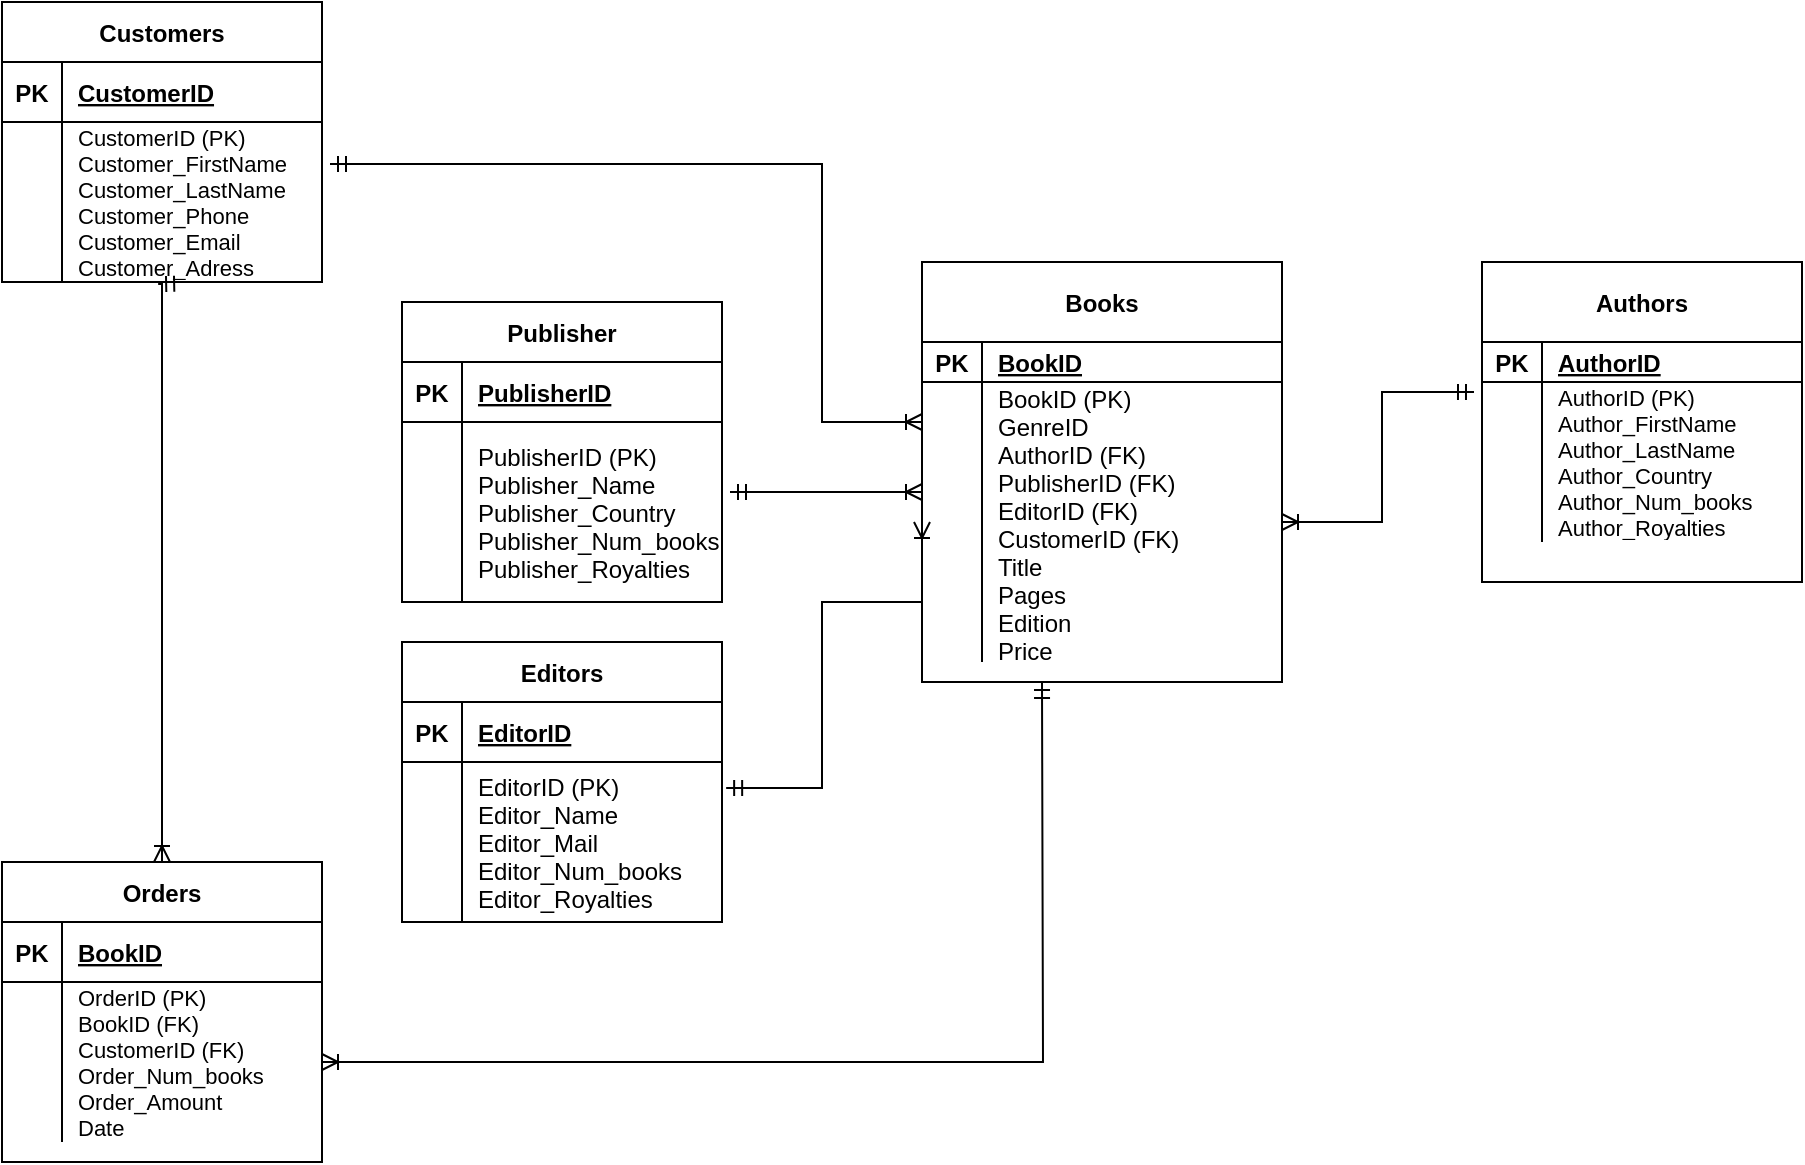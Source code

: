<mxfile version="16.6.6" type="device"><diagram id="R2lEEEUBdFMjLlhIrx00" name="Page-1"><mxGraphModel dx="2797" dy="857" grid="1" gridSize="10" guides="1" tooltips="1" connect="1" arrows="1" fold="1" page="1" pageScale="1" pageWidth="1100" pageHeight="850" math="0" shadow="0" extFonts="Permanent Marker^https://fonts.googleapis.com/css?family=Permanent+Marker"><root><mxCell id="0"/><mxCell id="1" parent="0"/><mxCell id="C-vyLk0tnHw3VtMMgP7b-13" value="Publisher" style="shape=table;startSize=30;container=1;collapsible=1;childLayout=tableLayout;fixedRows=1;rowLines=0;fontStyle=1;align=center;resizeLast=1;" parent="1" vertex="1"><mxGeometry x="-130" y="170" width="160" height="150" as="geometry"/></mxCell><mxCell id="C-vyLk0tnHw3VtMMgP7b-14" value="" style="shape=partialRectangle;collapsible=0;dropTarget=0;pointerEvents=0;fillColor=none;points=[[0,0.5],[1,0.5]];portConstraint=eastwest;top=0;left=0;right=0;bottom=1;" parent="C-vyLk0tnHw3VtMMgP7b-13" vertex="1"><mxGeometry y="30" width="160" height="30" as="geometry"/></mxCell><mxCell id="C-vyLk0tnHw3VtMMgP7b-15" value="PK" style="shape=partialRectangle;overflow=hidden;connectable=0;fillColor=none;top=0;left=0;bottom=0;right=0;fontStyle=1;" parent="C-vyLk0tnHw3VtMMgP7b-14" vertex="1"><mxGeometry width="30" height="30" as="geometry"><mxRectangle width="30" height="30" as="alternateBounds"/></mxGeometry></mxCell><mxCell id="C-vyLk0tnHw3VtMMgP7b-16" value="PublisherID" style="shape=partialRectangle;overflow=hidden;connectable=0;fillColor=none;top=0;left=0;bottom=0;right=0;align=left;spacingLeft=6;fontStyle=5;" parent="C-vyLk0tnHw3VtMMgP7b-14" vertex="1"><mxGeometry x="30" width="130" height="30" as="geometry"><mxRectangle width="130" height="30" as="alternateBounds"/></mxGeometry></mxCell><mxCell id="C-vyLk0tnHw3VtMMgP7b-17" value="" style="shape=partialRectangle;collapsible=0;dropTarget=0;pointerEvents=0;fillColor=none;points=[[0,0.5],[1,0.5]];portConstraint=eastwest;top=0;left=0;right=0;bottom=0;" parent="C-vyLk0tnHw3VtMMgP7b-13" vertex="1"><mxGeometry y="60" width="160" height="90" as="geometry"/></mxCell><mxCell id="C-vyLk0tnHw3VtMMgP7b-18" value="" style="shape=partialRectangle;overflow=hidden;connectable=0;fillColor=none;top=0;left=0;bottom=0;right=0;" parent="C-vyLk0tnHw3VtMMgP7b-17" vertex="1"><mxGeometry width="30" height="90" as="geometry"><mxRectangle width="30" height="90" as="alternateBounds"/></mxGeometry></mxCell><mxCell id="C-vyLk0tnHw3VtMMgP7b-19" value="PublisherID (PK)&#10;Publisher_Name&#10;Publisher_Country&#10;Publisher_Num_books&#10;Publisher_Royalties" style="shape=partialRectangle;overflow=hidden;connectable=0;fillColor=none;top=0;left=0;bottom=0;right=0;align=left;spacingLeft=6;" parent="C-vyLk0tnHw3VtMMgP7b-17" vertex="1"><mxGeometry x="30" width="130" height="90" as="geometry"><mxRectangle width="130" height="90" as="alternateBounds"/></mxGeometry></mxCell><mxCell id="_pInFEF3tGg-cOrGX2mu-4" style="edgeStyle=orthogonalEdgeStyle;rounded=0;orthogonalLoop=1;jettySize=auto;html=1;entryX=1.025;entryY=0.263;entryDx=0;entryDy=0;entryPerimeter=0;endArrow=ERmandOne;endFill=0;startArrow=ERoneToMany;startFill=0;" edge="1" parent="1" source="C-vyLk0tnHw3VtMMgP7b-27" target="U4ztXolpOAdjsCSkLc1y-12"><mxGeometry relative="1" as="geometry"><Array as="points"><mxPoint x="80" y="230"/><mxPoint x="80" y="101"/></Array></mxGeometry></mxCell><mxCell id="C-vyLk0tnHw3VtMMgP7b-23" value="Books" style="shape=table;startSize=40;container=1;collapsible=1;childLayout=tableLayout;fixedRows=1;rowLines=0;fontStyle=1;align=center;resizeLast=1;flipH=1;" parent="1" vertex="1"><mxGeometry x="130" y="150" width="180" height="210" as="geometry"/></mxCell><mxCell id="C-vyLk0tnHw3VtMMgP7b-24" value="" style="shape=partialRectangle;collapsible=0;dropTarget=0;pointerEvents=0;fillColor=none;points=[[0,0.5],[1,0.5]];portConstraint=eastwest;top=0;left=0;right=0;bottom=1;" parent="C-vyLk0tnHw3VtMMgP7b-23" vertex="1"><mxGeometry y="40" width="180" height="20" as="geometry"/></mxCell><mxCell id="C-vyLk0tnHw3VtMMgP7b-25" value="PK" style="shape=partialRectangle;overflow=hidden;connectable=0;fillColor=none;top=0;left=0;bottom=0;right=0;fontStyle=1;" parent="C-vyLk0tnHw3VtMMgP7b-24" vertex="1"><mxGeometry width="30" height="20" as="geometry"><mxRectangle width="30" height="20" as="alternateBounds"/></mxGeometry></mxCell><mxCell id="C-vyLk0tnHw3VtMMgP7b-26" value="BookID" style="shape=partialRectangle;overflow=hidden;connectable=0;fillColor=none;top=0;left=0;bottom=0;right=0;align=left;spacingLeft=6;fontStyle=5;" parent="C-vyLk0tnHw3VtMMgP7b-24" vertex="1"><mxGeometry x="30" width="150" height="20" as="geometry"><mxRectangle width="150" height="20" as="alternateBounds"/></mxGeometry></mxCell><mxCell id="C-vyLk0tnHw3VtMMgP7b-27" value="" style="shape=partialRectangle;collapsible=0;dropTarget=0;pointerEvents=0;fillColor=none;points=[[0,0.5],[1,0.5]];portConstraint=eastwest;top=0;left=0;right=0;bottom=0;" parent="C-vyLk0tnHw3VtMMgP7b-23" vertex="1"><mxGeometry y="60" width="180" height="140" as="geometry"/></mxCell><mxCell id="C-vyLk0tnHw3VtMMgP7b-28" value="" style="shape=partialRectangle;overflow=hidden;connectable=0;fillColor=none;top=0;left=0;bottom=0;right=0;verticalAlign=top;spacing=1;" parent="C-vyLk0tnHw3VtMMgP7b-27" vertex="1"><mxGeometry width="30" height="140" as="geometry"><mxRectangle width="30" height="140" as="alternateBounds"/></mxGeometry></mxCell><mxCell id="C-vyLk0tnHw3VtMMgP7b-29" value="BookID (PK)&#10;GenreID &#9;&#10;AuthorID (FK)&#9;&#10;PublisherID (FK)&#10;EditorID (FK)&#10;CustomerID (FK)&#10;Title&#10;Pages&#10;Edition&#10;Price" style="shape=partialRectangle;overflow=hidden;connectable=0;fillColor=none;top=0;left=0;bottom=0;right=0;align=left;spacingLeft=6;" parent="C-vyLk0tnHw3VtMMgP7b-27" vertex="1"><mxGeometry x="30" width="150" height="140" as="geometry"><mxRectangle width="150" height="140" as="alternateBounds"/></mxGeometry></mxCell><mxCell id="U4ztXolpOAdjsCSkLc1y-49" style="edgeStyle=elbowEdgeStyle;rounded=0;orthogonalLoop=1;jettySize=auto;html=1;entryX=1;entryY=0.5;entryDx=0;entryDy=0;" parent="C-vyLk0tnHw3VtMMgP7b-23" source="C-vyLk0tnHw3VtMMgP7b-27" target="C-vyLk0tnHw3VtMMgP7b-27" edge="1"><mxGeometry relative="1" as="geometry"/></mxCell><mxCell id="_pInFEF3tGg-cOrGX2mu-12" style="edgeStyle=orthogonalEdgeStyle;rounded=0;orthogonalLoop=1;jettySize=auto;html=1;exitX=0.5;exitY=0;exitDx=0;exitDy=0;entryX=0.488;entryY=1.013;entryDx=0;entryDy=0;entryPerimeter=0;startArrow=ERoneToMany;startFill=0;endArrow=ERmandOne;endFill=0;" edge="1" parent="1" source="U4ztXolpOAdjsCSkLc1y-1" target="U4ztXolpOAdjsCSkLc1y-12"><mxGeometry relative="1" as="geometry"><Array as="points"><mxPoint x="-250" y="161"/></Array></mxGeometry></mxCell><mxCell id="U4ztXolpOAdjsCSkLc1y-1" value="Orders" style="shape=table;startSize=30;container=1;collapsible=1;childLayout=tableLayout;fixedRows=1;rowLines=0;fontStyle=1;align=center;resizeLast=1;" parent="1" vertex="1"><mxGeometry x="-330" y="450" width="160" height="150" as="geometry"/></mxCell><mxCell id="U4ztXolpOAdjsCSkLc1y-2" value="" style="shape=partialRectangle;collapsible=0;dropTarget=0;pointerEvents=0;fillColor=none;points=[[0,0.5],[1,0.5]];portConstraint=eastwest;top=0;left=0;right=0;bottom=1;" parent="U4ztXolpOAdjsCSkLc1y-1" vertex="1"><mxGeometry y="30" width="160" height="30" as="geometry"/></mxCell><mxCell id="U4ztXolpOAdjsCSkLc1y-3" value="PK" style="shape=partialRectangle;overflow=hidden;connectable=0;fillColor=none;top=0;left=0;bottom=0;right=0;fontStyle=1;" parent="U4ztXolpOAdjsCSkLc1y-2" vertex="1"><mxGeometry width="30" height="30" as="geometry"><mxRectangle width="30" height="30" as="alternateBounds"/></mxGeometry></mxCell><mxCell id="U4ztXolpOAdjsCSkLc1y-4" value="BookID" style="shape=partialRectangle;overflow=hidden;connectable=0;fillColor=none;top=0;left=0;bottom=0;right=0;align=left;spacingLeft=6;fontStyle=5;" parent="U4ztXolpOAdjsCSkLc1y-2" vertex="1"><mxGeometry x="30" width="130" height="30" as="geometry"><mxRectangle width="130" height="30" as="alternateBounds"/></mxGeometry></mxCell><mxCell id="U4ztXolpOAdjsCSkLc1y-5" value="" style="shape=partialRectangle;collapsible=0;dropTarget=0;pointerEvents=0;fillColor=none;points=[[0,0.5],[1,0.5]];portConstraint=eastwest;top=0;left=0;right=0;bottom=0;" parent="U4ztXolpOAdjsCSkLc1y-1" vertex="1"><mxGeometry y="60" width="160" height="80" as="geometry"/></mxCell><mxCell id="U4ztXolpOAdjsCSkLc1y-6" value="" style="shape=partialRectangle;overflow=hidden;connectable=0;fillColor=none;top=0;left=0;bottom=0;right=0;" parent="U4ztXolpOAdjsCSkLc1y-5" vertex="1"><mxGeometry width="30" height="80" as="geometry"><mxRectangle width="30" height="80" as="alternateBounds"/></mxGeometry></mxCell><mxCell id="U4ztXolpOAdjsCSkLc1y-7" value="OrderID (PK)&#10;BookID (FK)&#10;CustomerID (FK)&#10;Order_Num_books&#10;Order_Amount&#10;Date" style="shape=partialRectangle;overflow=hidden;connectable=0;fillColor=none;top=0;left=0;bottom=0;right=0;align=left;spacingLeft=6;fontSize=11;" parent="U4ztXolpOAdjsCSkLc1y-5" vertex="1"><mxGeometry x="30" width="130" height="80" as="geometry"><mxRectangle width="130" height="80" as="alternateBounds"/></mxGeometry></mxCell><mxCell id="U4ztXolpOAdjsCSkLc1y-8" value="Customers" style="shape=table;startSize=30;container=1;collapsible=1;childLayout=tableLayout;fixedRows=1;rowLines=0;fontStyle=1;align=center;resizeLast=1;" parent="1" vertex="1"><mxGeometry x="-330" y="20" width="160" height="140" as="geometry"/></mxCell><mxCell id="U4ztXolpOAdjsCSkLc1y-9" value="" style="shape=partialRectangle;collapsible=0;dropTarget=0;pointerEvents=0;fillColor=none;points=[[0,0.5],[1,0.5]];portConstraint=eastwest;top=0;left=0;right=0;bottom=1;" parent="U4ztXolpOAdjsCSkLc1y-8" vertex="1"><mxGeometry y="30" width="160" height="30" as="geometry"/></mxCell><mxCell id="U4ztXolpOAdjsCSkLc1y-10" value="PK" style="shape=partialRectangle;overflow=hidden;connectable=0;fillColor=none;top=0;left=0;bottom=0;right=0;fontStyle=1;" parent="U4ztXolpOAdjsCSkLc1y-9" vertex="1"><mxGeometry width="30" height="30" as="geometry"><mxRectangle width="30" height="30" as="alternateBounds"/></mxGeometry></mxCell><mxCell id="U4ztXolpOAdjsCSkLc1y-11" value="CustomerID" style="shape=partialRectangle;overflow=hidden;connectable=0;fillColor=none;top=0;left=0;bottom=0;right=0;align=left;spacingLeft=6;fontStyle=5;" parent="U4ztXolpOAdjsCSkLc1y-9" vertex="1"><mxGeometry x="30" width="130" height="30" as="geometry"><mxRectangle width="130" height="30" as="alternateBounds"/></mxGeometry></mxCell><mxCell id="U4ztXolpOAdjsCSkLc1y-12" value="" style="shape=partialRectangle;collapsible=0;dropTarget=0;pointerEvents=0;fillColor=none;points=[[0,0.5],[1,0.5]];portConstraint=eastwest;top=0;left=0;right=0;bottom=0;fontSize=11;" parent="U4ztXolpOAdjsCSkLc1y-8" vertex="1"><mxGeometry y="60" width="160" height="80" as="geometry"/></mxCell><mxCell id="U4ztXolpOAdjsCSkLc1y-13" value="" style="shape=partialRectangle;overflow=hidden;connectable=0;fillColor=none;top=0;left=0;bottom=0;right=0;" parent="U4ztXolpOAdjsCSkLc1y-12" vertex="1"><mxGeometry width="30" height="80" as="geometry"><mxRectangle width="30" height="80" as="alternateBounds"/></mxGeometry></mxCell><mxCell id="U4ztXolpOAdjsCSkLc1y-14" value="CustomerID (PK)&#10;Customer_FirstName&#10;Customer_LastName&#10;Customer_Phone&#10;Customer_Email&#10;Customer_Adress" style="shape=partialRectangle;overflow=hidden;connectable=0;fillColor=none;top=0;left=0;bottom=0;right=0;align=left;spacingLeft=6;fontSize=11;" parent="U4ztXolpOAdjsCSkLc1y-12" vertex="1"><mxGeometry x="30" width="130" height="80" as="geometry"><mxRectangle width="130" height="80" as="alternateBounds"/></mxGeometry></mxCell><mxCell id="U4ztXolpOAdjsCSkLc1y-15" value="Editors" style="shape=table;startSize=30;container=1;collapsible=1;childLayout=tableLayout;fixedRows=1;rowLines=0;fontStyle=1;align=center;resizeLast=1;" parent="1" vertex="1"><mxGeometry x="-130" y="340" width="160" height="140" as="geometry"/></mxCell><mxCell id="U4ztXolpOAdjsCSkLc1y-16" value="" style="shape=partialRectangle;collapsible=0;dropTarget=0;pointerEvents=0;fillColor=none;points=[[0,0.5],[1,0.5]];portConstraint=eastwest;top=0;left=0;right=0;bottom=1;" parent="U4ztXolpOAdjsCSkLc1y-15" vertex="1"><mxGeometry y="30" width="160" height="30" as="geometry"/></mxCell><mxCell id="U4ztXolpOAdjsCSkLc1y-17" value="PK" style="shape=partialRectangle;overflow=hidden;connectable=0;fillColor=none;top=0;left=0;bottom=0;right=0;fontStyle=1;" parent="U4ztXolpOAdjsCSkLc1y-16" vertex="1"><mxGeometry width="30" height="30" as="geometry"><mxRectangle width="30" height="30" as="alternateBounds"/></mxGeometry></mxCell><mxCell id="U4ztXolpOAdjsCSkLc1y-18" value="EditorID" style="shape=partialRectangle;overflow=hidden;connectable=0;fillColor=none;top=0;left=0;bottom=0;right=0;align=left;spacingLeft=6;fontStyle=5;" parent="U4ztXolpOAdjsCSkLc1y-16" vertex="1"><mxGeometry x="30" width="130" height="30" as="geometry"><mxRectangle width="130" height="30" as="alternateBounds"/></mxGeometry></mxCell><mxCell id="U4ztXolpOAdjsCSkLc1y-19" value="" style="shape=partialRectangle;collapsible=0;dropTarget=0;pointerEvents=0;fillColor=none;points=[[0,0.5],[1,0.5]];portConstraint=eastwest;top=0;left=0;right=0;bottom=0;" parent="U4ztXolpOAdjsCSkLc1y-15" vertex="1"><mxGeometry y="60" width="160" height="80" as="geometry"/></mxCell><mxCell id="U4ztXolpOAdjsCSkLc1y-20" value="" style="shape=partialRectangle;overflow=hidden;connectable=0;fillColor=none;top=0;left=0;bottom=0;right=0;" parent="U4ztXolpOAdjsCSkLc1y-19" vertex="1"><mxGeometry width="30" height="80" as="geometry"><mxRectangle width="30" height="80" as="alternateBounds"/></mxGeometry></mxCell><mxCell id="U4ztXolpOAdjsCSkLc1y-21" value="EditorID (PK)&#10;Editor_Name&#10;Editor_Mail&#10;Editor_Num_books&#10;Editor_Royalties" style="shape=partialRectangle;overflow=hidden;connectable=0;fillColor=none;top=0;left=0;bottom=0;right=0;align=left;spacingLeft=6;" parent="U4ztXolpOAdjsCSkLc1y-19" vertex="1"><mxGeometry x="30" width="130" height="80" as="geometry"><mxRectangle width="130" height="80" as="alternateBounds"/></mxGeometry></mxCell><mxCell id="U4ztXolpOAdjsCSkLc1y-29" value="Authors" style="shape=table;startSize=40;container=1;collapsible=1;childLayout=tableLayout;fixedRows=1;rowLines=0;fontStyle=1;align=center;resizeLast=1;" parent="1" vertex="1"><mxGeometry x="410" y="150" width="160" height="160" as="geometry"/></mxCell><mxCell id="U4ztXolpOAdjsCSkLc1y-30" value="" style="shape=partialRectangle;collapsible=0;dropTarget=0;pointerEvents=0;fillColor=none;points=[[0,0.5],[1,0.5]];portConstraint=eastwest;top=0;left=0;right=0;bottom=1;" parent="U4ztXolpOAdjsCSkLc1y-29" vertex="1"><mxGeometry y="40" width="160" height="20" as="geometry"/></mxCell><mxCell id="U4ztXolpOAdjsCSkLc1y-31" value="PK" style="shape=partialRectangle;overflow=hidden;connectable=0;fillColor=none;top=0;left=0;bottom=0;right=0;fontStyle=1;" parent="U4ztXolpOAdjsCSkLc1y-30" vertex="1"><mxGeometry width="30" height="20" as="geometry"><mxRectangle width="30" height="20" as="alternateBounds"/></mxGeometry></mxCell><mxCell id="U4ztXolpOAdjsCSkLc1y-32" value="AuthorID" style="shape=partialRectangle;overflow=hidden;connectable=0;fillColor=none;top=0;left=0;bottom=0;right=0;align=left;spacingLeft=6;fontStyle=5;" parent="U4ztXolpOAdjsCSkLc1y-30" vertex="1"><mxGeometry x="30" width="130" height="20" as="geometry"><mxRectangle width="130" height="20" as="alternateBounds"/></mxGeometry></mxCell><mxCell id="U4ztXolpOAdjsCSkLc1y-33" value="" style="shape=partialRectangle;collapsible=0;dropTarget=0;pointerEvents=0;fillColor=none;points=[[0,0.5],[1,0.5]];portConstraint=eastwest;top=0;left=0;right=0;bottom=0;" parent="U4ztXolpOAdjsCSkLc1y-29" vertex="1"><mxGeometry y="60" width="160" height="80" as="geometry"/></mxCell><mxCell id="U4ztXolpOAdjsCSkLc1y-34" value="" style="shape=partialRectangle;overflow=hidden;connectable=0;fillColor=none;top=0;left=0;bottom=0;right=0;" parent="U4ztXolpOAdjsCSkLc1y-33" vertex="1"><mxGeometry width="30" height="80" as="geometry"><mxRectangle width="30" height="80" as="alternateBounds"/></mxGeometry></mxCell><mxCell id="U4ztXolpOAdjsCSkLc1y-35" value="AuthorID (PK)&#10;Author_FirstName&#10;Author_LastName&#10;Author_Country&#10;Author_Num_books&#10;Author_Royalties" style="shape=partialRectangle;overflow=hidden;connectable=0;fillColor=none;top=0;left=0;bottom=0;right=0;align=left;spacingLeft=6;fontSize=11;" parent="U4ztXolpOAdjsCSkLc1y-33" vertex="1"><mxGeometry x="30" width="130" height="80" as="geometry"><mxRectangle width="130" height="80" as="alternateBounds"/></mxGeometry></mxCell><mxCell id="_pInFEF3tGg-cOrGX2mu-7" style="edgeStyle=orthogonalEdgeStyle;rounded=0;orthogonalLoop=1;jettySize=auto;html=1;entryX=1.025;entryY=0.389;entryDx=0;entryDy=0;entryPerimeter=0;startArrow=ERoneToMany;startFill=0;endArrow=ERmandOne;endFill=0;" edge="1" parent="1" source="C-vyLk0tnHw3VtMMgP7b-27" target="C-vyLk0tnHw3VtMMgP7b-17"><mxGeometry relative="1" as="geometry"><Array as="points"><mxPoint x="100" y="265"/><mxPoint x="100" y="265"/></Array></mxGeometry></mxCell><mxCell id="_pInFEF3tGg-cOrGX2mu-10" style="edgeStyle=orthogonalEdgeStyle;rounded=0;orthogonalLoop=1;jettySize=auto;html=1;exitX=0;exitY=0.5;exitDx=0;exitDy=0;entryX=1.013;entryY=0.163;entryDx=0;entryDy=0;entryPerimeter=0;startArrow=ERoneToMany;startFill=0;endArrow=ERmandOne;endFill=0;" edge="1" parent="1" source="C-vyLk0tnHw3VtMMgP7b-27" target="U4ztXolpOAdjsCSkLc1y-19"><mxGeometry relative="1" as="geometry"><Array as="points"><mxPoint x="130" y="320"/><mxPoint x="80" y="320"/><mxPoint x="80" y="413"/></Array></mxGeometry></mxCell><mxCell id="_pInFEF3tGg-cOrGX2mu-11" style="edgeStyle=orthogonalEdgeStyle;rounded=0;orthogonalLoop=1;jettySize=auto;html=1;exitX=1;exitY=0.5;exitDx=0;exitDy=0;startArrow=ERoneToMany;startFill=0;endArrow=ERmandOne;endFill=0;" edge="1" parent="1" source="U4ztXolpOAdjsCSkLc1y-5"><mxGeometry relative="1" as="geometry"><mxPoint x="190" y="360" as="targetPoint"/></mxGeometry></mxCell><mxCell id="_pInFEF3tGg-cOrGX2mu-13" style="edgeStyle=orthogonalEdgeStyle;rounded=0;orthogonalLoop=1;jettySize=auto;html=1;exitX=1;exitY=0.5;exitDx=0;exitDy=0;entryX=-0.025;entryY=0.063;entryDx=0;entryDy=0;entryPerimeter=0;startArrow=ERoneToMany;startFill=0;endArrow=ERmandOne;endFill=0;" edge="1" parent="1" source="C-vyLk0tnHw3VtMMgP7b-27" target="U4ztXolpOAdjsCSkLc1y-33"><mxGeometry relative="1" as="geometry"/></mxCell></root></mxGraphModel></diagram></mxfile>